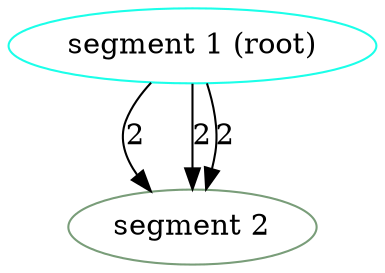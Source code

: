 digraph g {1 [label="segment 1 (root)", color="#1BFFE9"]; 2 [label="segment 2", color ="#799D79"]; 1 -> 2 [label="2"]; 1 -> 2 [label="2"]; 1 -> 2 [label="2"]; }
